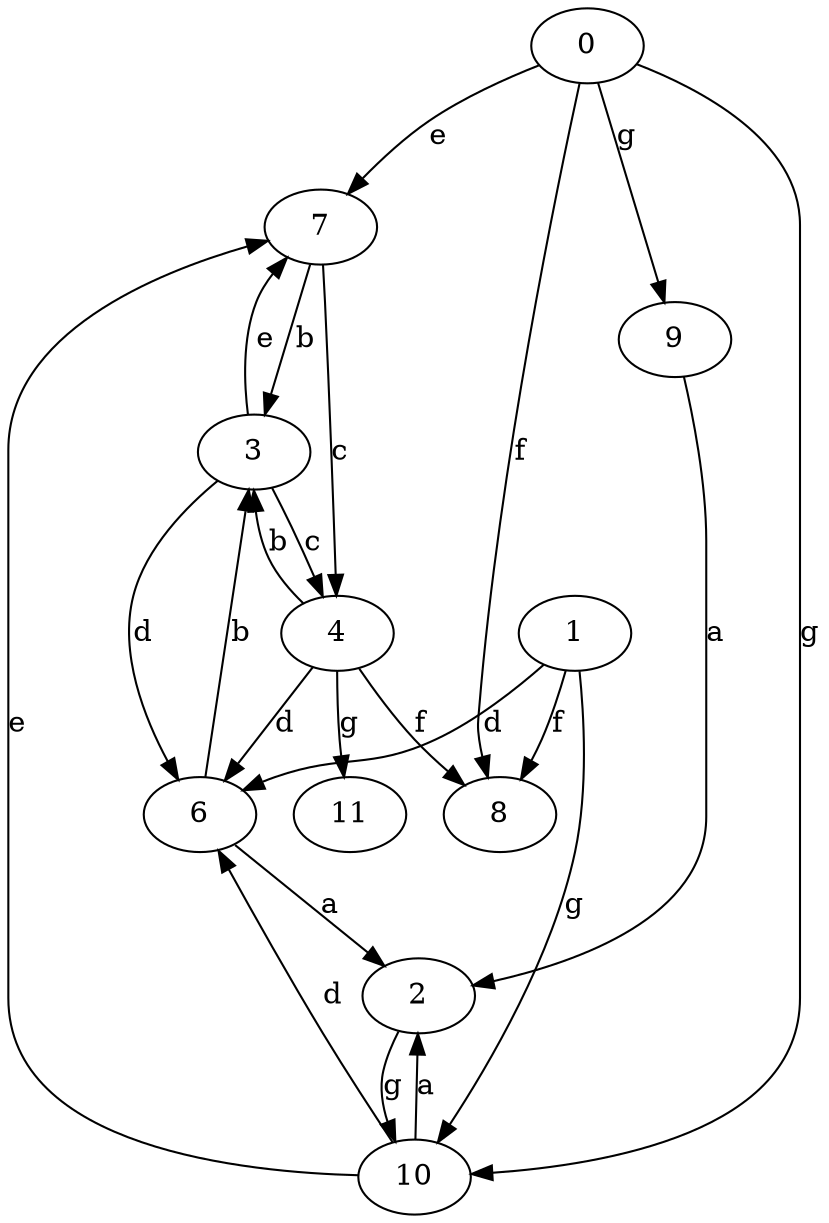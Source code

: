 strict digraph  {
0;
1;
2;
3;
4;
6;
7;
8;
9;
10;
11;
0 -> 7  [label=e];
0 -> 8  [label=f];
0 -> 9  [label=g];
0 -> 10  [label=g];
1 -> 6  [label=d];
1 -> 8  [label=f];
1 -> 10  [label=g];
2 -> 10  [label=g];
3 -> 4  [label=c];
3 -> 6  [label=d];
3 -> 7  [label=e];
4 -> 3  [label=b];
4 -> 6  [label=d];
4 -> 8  [label=f];
4 -> 11  [label=g];
6 -> 2  [label=a];
6 -> 3  [label=b];
7 -> 3  [label=b];
7 -> 4  [label=c];
9 -> 2  [label=a];
10 -> 2  [label=a];
10 -> 6  [label=d];
10 -> 7  [label=e];
}
